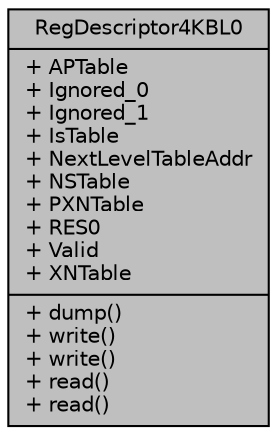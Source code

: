 digraph "RegDescriptor4KBL0"
{
  edge [fontname="Helvetica",fontsize="10",labelfontname="Helvetica",labelfontsize="10"];
  node [fontname="Helvetica",fontsize="10",shape=record];
  Node761 [label="{RegDescriptor4KBL0\n|+ APTable\l+ Ignored_0\l+ Ignored_1\l+ IsTable\l+ NextLevelTableAddr\l+ NSTable\l+ PXNTable\l+ RES0\l+ Valid\l+ XNTable\l|+ dump()\l+ write()\l+ write()\l+ read()\l+ read()\l}",height=0.2,width=0.4,color="black", fillcolor="grey75", style="filled", fontcolor="black"];
}
